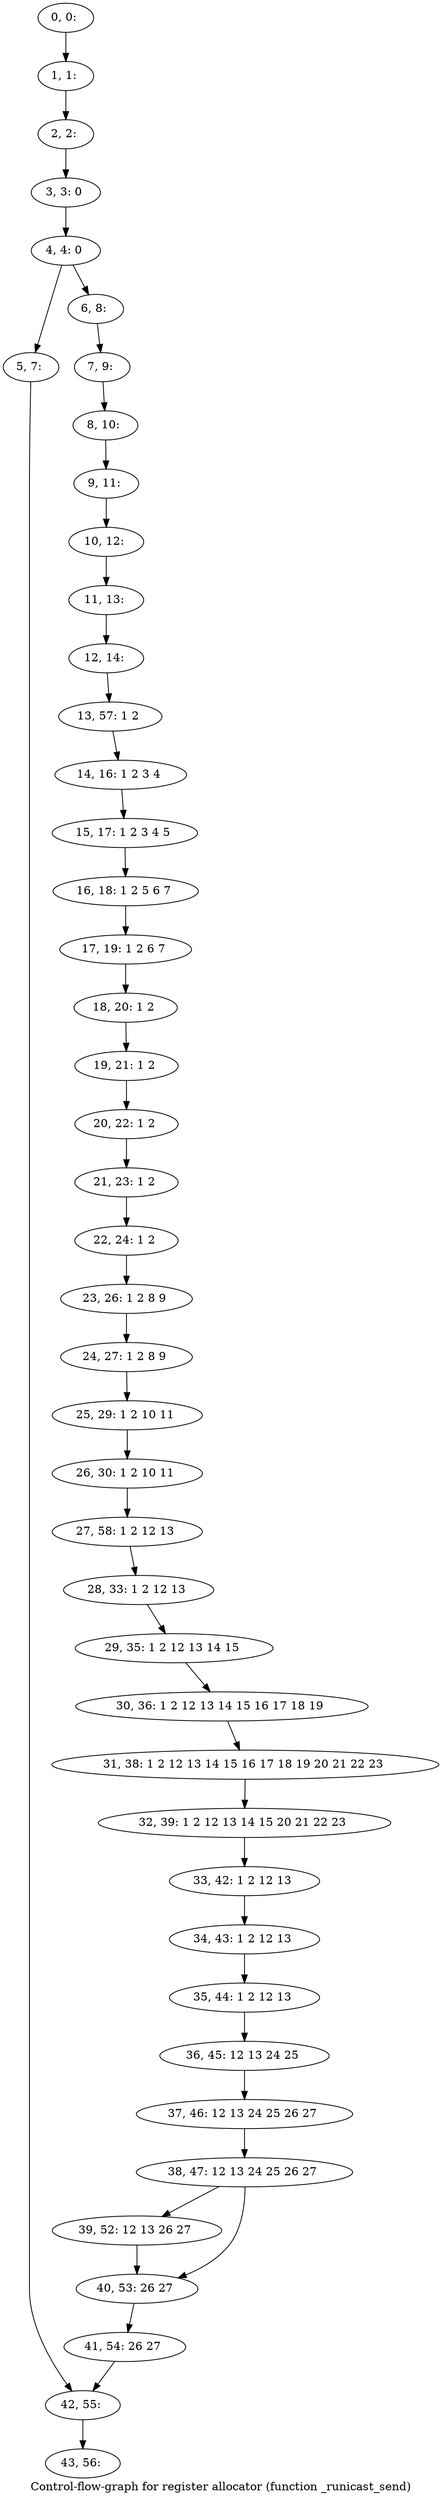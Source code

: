 digraph G {
graph [label="Control-flow-graph for register allocator (function _runicast_send)"]
0[label="0, 0: "];
1[label="1, 1: "];
2[label="2, 2: "];
3[label="3, 3: 0 "];
4[label="4, 4: 0 "];
5[label="5, 7: "];
6[label="6, 8: "];
7[label="7, 9: "];
8[label="8, 10: "];
9[label="9, 11: "];
10[label="10, 12: "];
11[label="11, 13: "];
12[label="12, 14: "];
13[label="13, 57: 1 2 "];
14[label="14, 16: 1 2 3 4 "];
15[label="15, 17: 1 2 3 4 5 "];
16[label="16, 18: 1 2 5 6 7 "];
17[label="17, 19: 1 2 6 7 "];
18[label="18, 20: 1 2 "];
19[label="19, 21: 1 2 "];
20[label="20, 22: 1 2 "];
21[label="21, 23: 1 2 "];
22[label="22, 24: 1 2 "];
23[label="23, 26: 1 2 8 9 "];
24[label="24, 27: 1 2 8 9 "];
25[label="25, 29: 1 2 10 11 "];
26[label="26, 30: 1 2 10 11 "];
27[label="27, 58: 1 2 12 13 "];
28[label="28, 33: 1 2 12 13 "];
29[label="29, 35: 1 2 12 13 14 15 "];
30[label="30, 36: 1 2 12 13 14 15 16 17 18 19 "];
31[label="31, 38: 1 2 12 13 14 15 16 17 18 19 20 21 22 23 "];
32[label="32, 39: 1 2 12 13 14 15 20 21 22 23 "];
33[label="33, 42: 1 2 12 13 "];
34[label="34, 43: 1 2 12 13 "];
35[label="35, 44: 1 2 12 13 "];
36[label="36, 45: 12 13 24 25 "];
37[label="37, 46: 12 13 24 25 26 27 "];
38[label="38, 47: 12 13 24 25 26 27 "];
39[label="39, 52: 12 13 26 27 "];
40[label="40, 53: 26 27 "];
41[label="41, 54: 26 27 "];
42[label="42, 55: "];
43[label="43, 56: "];
0->1 ;
1->2 ;
2->3 ;
3->4 ;
4->5 ;
4->6 ;
5->42 ;
6->7 ;
7->8 ;
8->9 ;
9->10 ;
10->11 ;
11->12 ;
12->13 ;
13->14 ;
14->15 ;
15->16 ;
16->17 ;
17->18 ;
18->19 ;
19->20 ;
20->21 ;
21->22 ;
22->23 ;
23->24 ;
24->25 ;
25->26 ;
26->27 ;
27->28 ;
28->29 ;
29->30 ;
30->31 ;
31->32 ;
32->33 ;
33->34 ;
34->35 ;
35->36 ;
36->37 ;
37->38 ;
38->39 ;
38->40 ;
39->40 ;
40->41 ;
41->42 ;
42->43 ;
}
